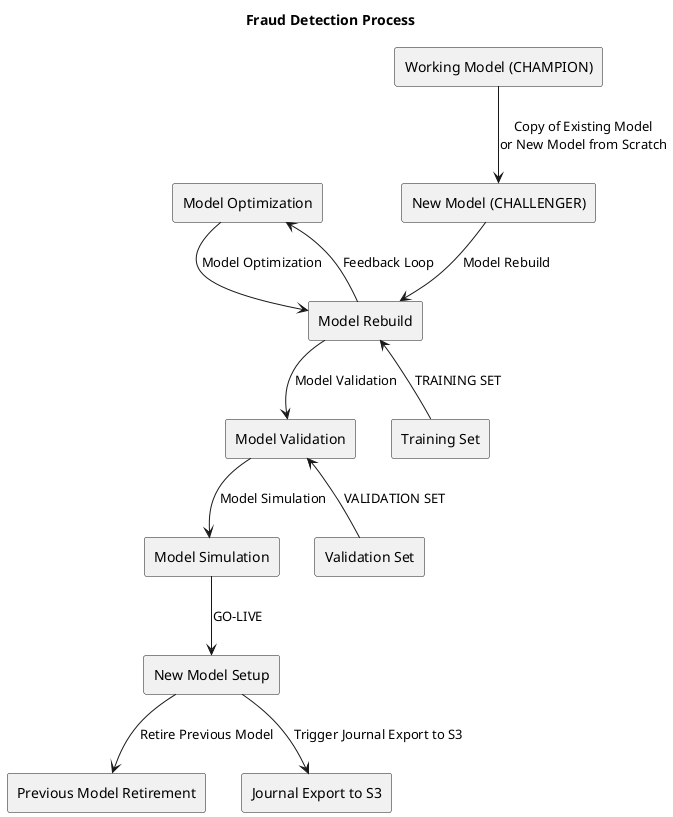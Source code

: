 @startuml

title Fraud Detection Process

' Main Process Flow (Left to Right)
rectangle "Working Model (CHAMPION)" as WorkingModel
rectangle "New Model (CHALLENGER)" as NewModel
rectangle "Model Optimization" as ModelOpt
rectangle "Model Rebuild" as ModelRebuild
rectangle "Model Validation" as ModelValidation
rectangle "Model Simulation" as ModelSimulation
rectangle "New Model Setup" as NewModelSetup
rectangle "Previous Model Retirement" as ModelRetirement
rectangle "Journal Export to S3" as ExportS3

' Below Rebuild and Validation
rectangle "Training Set" as TrainingSet
rectangle "Validation Set" as ValidationSet

' Layout and Connections (Left to Right)
WorkingModel --> NewModel : Copy of Existing Model\nor New Model from Scratch
NewModel --> ModelRebuild : Model Rebuild
ModelRebuild --> ModelValidation : Model Validation
ModelValidation --> ModelSimulation : Model Simulation
ModelSimulation --> NewModelSetup : GO-LIVE
NewModelSetup --> ModelRetirement : Retire Previous Model
NewModelSetup --> ExportS3 : Trigger Journal Export to S3

' Model Optimization placed above Rebuild with separate arrows
ModelOpt -down-> ModelRebuild : Model Optimization
ModelRebuild -up-> ModelOpt : Feedback Loop

' Training and Validation sets below respective processes
TrainingSet -up-> ModelRebuild : TRAINING SET
ValidationSet -up-> ModelValidation : VALIDATION SET

@enduml

